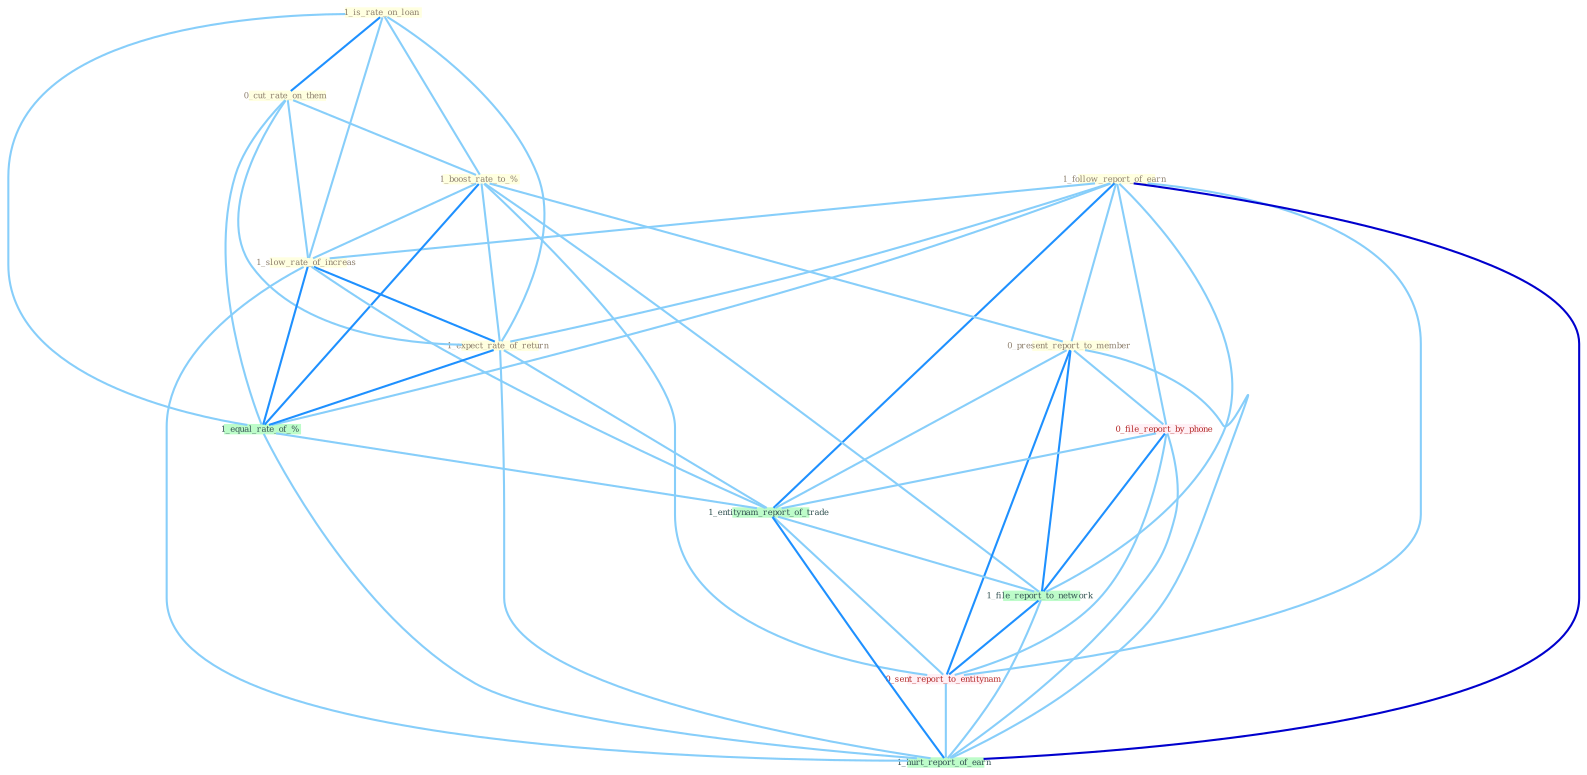 Graph G{ 
    node
    [shape=polygon,style=filled,width=.5,height=.06,color="#BDFCC9",fixedsize=true,fontsize=4,
    fontcolor="#2f4f4f"];
    {node
    [color="#ffffe0", fontcolor="#8b7d6b"] "1_is_rate_on_loan " "0_cut_rate_on_them " "1_follow_report_of_earn " "1_boost_rate_to_% " "1_slow_rate_of_increas " "1_expect_rate_of_return " "0_present_report_to_member "}
{node [color="#fff0f5", fontcolor="#b22222"] "0_file_report_by_phone " "0_sent_report_to_entitynam "}
edge [color="#B0E2FF"];

	"1_is_rate_on_loan " -- "0_cut_rate_on_them " [w="2", color="#1e90ff" , len=0.8];
	"1_is_rate_on_loan " -- "1_boost_rate_to_% " [w="1", color="#87cefa" ];
	"1_is_rate_on_loan " -- "1_slow_rate_of_increas " [w="1", color="#87cefa" ];
	"1_is_rate_on_loan " -- "1_expect_rate_of_return " [w="1", color="#87cefa" ];
	"1_is_rate_on_loan " -- "1_equal_rate_of_% " [w="1", color="#87cefa" ];
	"0_cut_rate_on_them " -- "1_boost_rate_to_% " [w="1", color="#87cefa" ];
	"0_cut_rate_on_them " -- "1_slow_rate_of_increas " [w="1", color="#87cefa" ];
	"0_cut_rate_on_them " -- "1_expect_rate_of_return " [w="1", color="#87cefa" ];
	"0_cut_rate_on_them " -- "1_equal_rate_of_% " [w="1", color="#87cefa" ];
	"1_follow_report_of_earn " -- "1_slow_rate_of_increas " [w="1", color="#87cefa" ];
	"1_follow_report_of_earn " -- "1_expect_rate_of_return " [w="1", color="#87cefa" ];
	"1_follow_report_of_earn " -- "0_present_report_to_member " [w="1", color="#87cefa" ];
	"1_follow_report_of_earn " -- "0_file_report_by_phone " [w="1", color="#87cefa" ];
	"1_follow_report_of_earn " -- "1_equal_rate_of_% " [w="1", color="#87cefa" ];
	"1_follow_report_of_earn " -- "1_entitynam_report_of_trade " [w="2", color="#1e90ff" , len=0.8];
	"1_follow_report_of_earn " -- "1_file_report_to_network " [w="1", color="#87cefa" ];
	"1_follow_report_of_earn " -- "0_sent_report_to_entitynam " [w="1", color="#87cefa" ];
	"1_follow_report_of_earn " -- "1_hurt_report_of_earn " [w="3", color="#0000cd" , len=0.6];
	"1_boost_rate_to_% " -- "1_slow_rate_of_increas " [w="1", color="#87cefa" ];
	"1_boost_rate_to_% " -- "1_expect_rate_of_return " [w="1", color="#87cefa" ];
	"1_boost_rate_to_% " -- "0_present_report_to_member " [w="1", color="#87cefa" ];
	"1_boost_rate_to_% " -- "1_equal_rate_of_% " [w="2", color="#1e90ff" , len=0.8];
	"1_boost_rate_to_% " -- "1_file_report_to_network " [w="1", color="#87cefa" ];
	"1_boost_rate_to_% " -- "0_sent_report_to_entitynam " [w="1", color="#87cefa" ];
	"1_slow_rate_of_increas " -- "1_expect_rate_of_return " [w="2", color="#1e90ff" , len=0.8];
	"1_slow_rate_of_increas " -- "1_equal_rate_of_% " [w="2", color="#1e90ff" , len=0.8];
	"1_slow_rate_of_increas " -- "1_entitynam_report_of_trade " [w="1", color="#87cefa" ];
	"1_slow_rate_of_increas " -- "1_hurt_report_of_earn " [w="1", color="#87cefa" ];
	"1_expect_rate_of_return " -- "1_equal_rate_of_% " [w="2", color="#1e90ff" , len=0.8];
	"1_expect_rate_of_return " -- "1_entitynam_report_of_trade " [w="1", color="#87cefa" ];
	"1_expect_rate_of_return " -- "1_hurt_report_of_earn " [w="1", color="#87cefa" ];
	"0_present_report_to_member " -- "0_file_report_by_phone " [w="1", color="#87cefa" ];
	"0_present_report_to_member " -- "1_entitynam_report_of_trade " [w="1", color="#87cefa" ];
	"0_present_report_to_member " -- "1_file_report_to_network " [w="2", color="#1e90ff" , len=0.8];
	"0_present_report_to_member " -- "0_sent_report_to_entitynam " [w="2", color="#1e90ff" , len=0.8];
	"0_present_report_to_member " -- "1_hurt_report_of_earn " [w="1", color="#87cefa" ];
	"0_file_report_by_phone " -- "1_entitynam_report_of_trade " [w="1", color="#87cefa" ];
	"0_file_report_by_phone " -- "1_file_report_to_network " [w="2", color="#1e90ff" , len=0.8];
	"0_file_report_by_phone " -- "0_sent_report_to_entitynam " [w="1", color="#87cefa" ];
	"0_file_report_by_phone " -- "1_hurt_report_of_earn " [w="1", color="#87cefa" ];
	"1_equal_rate_of_% " -- "1_entitynam_report_of_trade " [w="1", color="#87cefa" ];
	"1_equal_rate_of_% " -- "1_hurt_report_of_earn " [w="1", color="#87cefa" ];
	"1_entitynam_report_of_trade " -- "1_file_report_to_network " [w="1", color="#87cefa" ];
	"1_entitynam_report_of_trade " -- "0_sent_report_to_entitynam " [w="1", color="#87cefa" ];
	"1_entitynam_report_of_trade " -- "1_hurt_report_of_earn " [w="2", color="#1e90ff" , len=0.8];
	"1_file_report_to_network " -- "0_sent_report_to_entitynam " [w="2", color="#1e90ff" , len=0.8];
	"1_file_report_to_network " -- "1_hurt_report_of_earn " [w="1", color="#87cefa" ];
	"0_sent_report_to_entitynam " -- "1_hurt_report_of_earn " [w="1", color="#87cefa" ];
}